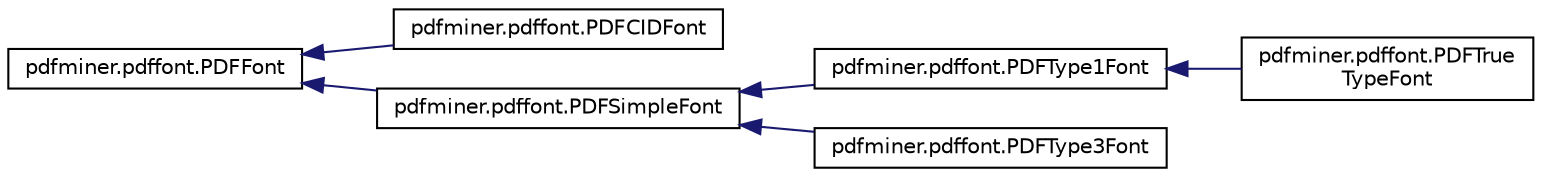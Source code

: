 digraph "Graphical Class Hierarchy"
{
 // LATEX_PDF_SIZE
  edge [fontname="Helvetica",fontsize="10",labelfontname="Helvetica",labelfontsize="10"];
  node [fontname="Helvetica",fontsize="10",shape=record];
  rankdir="LR";
  Node0 [label="pdfminer.pdffont.PDFFont",height=0.2,width=0.4,color="black", fillcolor="white", style="filled",URL="$classpdfminer_1_1pdffont_1_1PDFFont.html",tooltip=" "];
  Node0 -> Node1 [dir="back",color="midnightblue",fontsize="10",style="solid",fontname="Helvetica"];
  Node1 [label="pdfminer.pdffont.PDFCIDFont",height=0.2,width=0.4,color="black", fillcolor="white", style="filled",URL="$classpdfminer_1_1pdffont_1_1PDFCIDFont.html",tooltip=" "];
  Node0 -> Node2 [dir="back",color="midnightblue",fontsize="10",style="solid",fontname="Helvetica"];
  Node2 [label="pdfminer.pdffont.PDFSimpleFont",height=0.2,width=0.4,color="black", fillcolor="white", style="filled",URL="$classpdfminer_1_1pdffont_1_1PDFSimpleFont.html",tooltip=" "];
  Node2 -> Node3 [dir="back",color="midnightblue",fontsize="10",style="solid",fontname="Helvetica"];
  Node3 [label="pdfminer.pdffont.PDFType1Font",height=0.2,width=0.4,color="black", fillcolor="white", style="filled",URL="$classpdfminer_1_1pdffont_1_1PDFType1Font.html",tooltip=" "];
  Node3 -> Node4 [dir="back",color="midnightblue",fontsize="10",style="solid",fontname="Helvetica"];
  Node4 [label="pdfminer.pdffont.PDFTrue\lTypeFont",height=0.2,width=0.4,color="black", fillcolor="white", style="filled",URL="$classpdfminer_1_1pdffont_1_1PDFTrueTypeFont.html",tooltip=" "];
  Node2 -> Node5 [dir="back",color="midnightblue",fontsize="10",style="solid",fontname="Helvetica"];
  Node5 [label="pdfminer.pdffont.PDFType3Font",height=0.2,width=0.4,color="black", fillcolor="white", style="filled",URL="$classpdfminer_1_1pdffont_1_1PDFType3Font.html",tooltip=" "];
}
